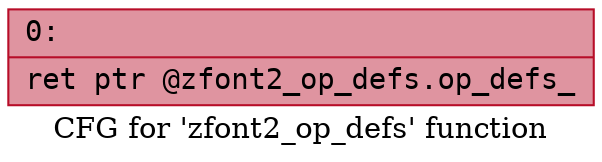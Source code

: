 digraph "CFG for 'zfont2_op_defs' function" {
	label="CFG for 'zfont2_op_defs' function";

	Node0x600001b16530 [shape=record,color="#b70d28ff", style=filled, fillcolor="#b70d2870" fontname="Courier",label="{0:\l|  ret ptr @zfont2_op_defs.op_defs_\l}"];
}
